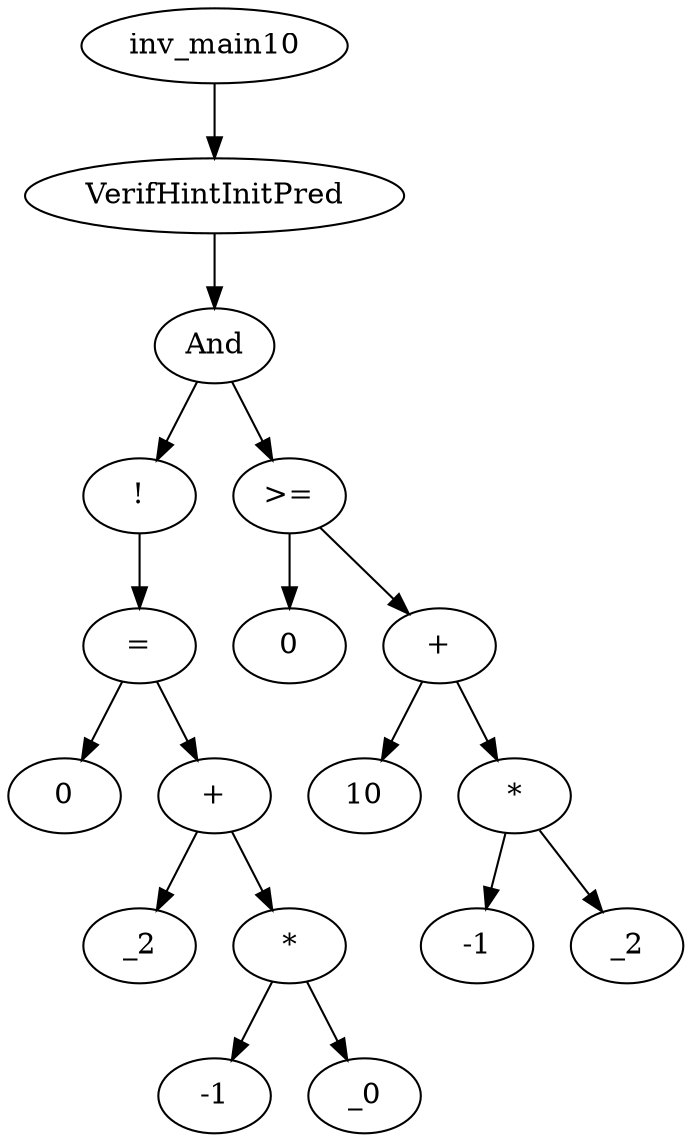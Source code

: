 digraph dag {
0 [label="inv_main10"];
1 [label="VerifHintInitPred"];
2 [label="And"];
3 [label="!"];
4 [label="="];
5 [label="0"];
6 [label="+"];
7 [label="_2"];
8 [label="*"];
9 [label="-1"];
10 [label="_0"];
11 [label=">="];
12 [label="0"];
13 [label="+"];
14 [label="10"];
15 [label="*"];
16 [label="-1"];
17 [label="_2"];
0->1
1->2
2->3
2 -> 11
3->4
4->6
4 -> 5
6->8
6 -> 7
8->10
8 -> 9
11->13
11 -> 12
13->15
13 -> 14
15->17
15 -> 16
}
